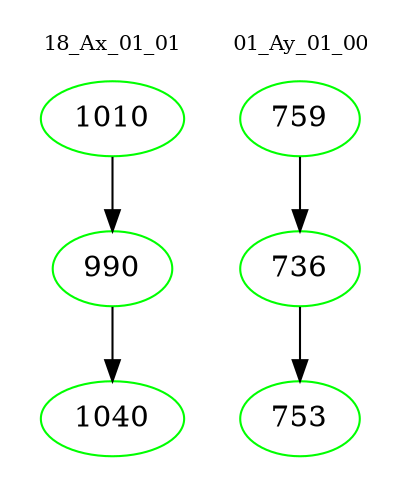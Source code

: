 digraph{
subgraph cluster_0 {
color = white
label = "18_Ax_01_01";
fontsize=10;
T0_1010 [label="1010", color="green"]
T0_1010 -> T0_990 [color="black"]
T0_990 [label="990", color="green"]
T0_990 -> T0_1040 [color="black"]
T0_1040 [label="1040", color="green"]
}
subgraph cluster_1 {
color = white
label = "01_Ay_01_00";
fontsize=10;
T1_759 [label="759", color="green"]
T1_759 -> T1_736 [color="black"]
T1_736 [label="736", color="green"]
T1_736 -> T1_753 [color="black"]
T1_753 [label="753", color="green"]
}
}
